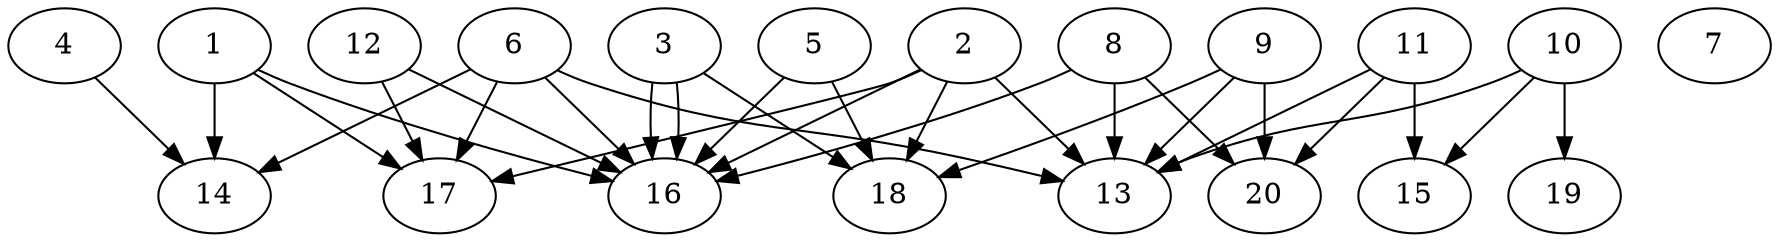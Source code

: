 // DAG automatically generated by daggen at Thu Oct  3 13:58:42 2019
// ./daggen --dot -n 20 --ccr 0.5 --fat 0.9 --regular 0.9 --density 0.6 --mindata 5242880 --maxdata 52428800 
digraph G {
  1 [size="56301568", alpha="0.09", expect_size="28150784"] 
  1 -> 14 [size ="28150784"]
  1 -> 16 [size ="28150784"]
  1 -> 17 [size ="28150784"]
  2 [size="42313728", alpha="0.18", expect_size="21156864"] 
  2 -> 13 [size ="21156864"]
  2 -> 16 [size ="21156864"]
  2 -> 17 [size ="21156864"]
  2 -> 18 [size ="21156864"]
  3 [size="50479104", alpha="0.04", expect_size="25239552"] 
  3 -> 16 [size ="25239552"]
  3 -> 16 [size ="25239552"]
  3 -> 18 [size ="25239552"]
  4 [size="77369344", alpha="0.02", expect_size="38684672"] 
  4 -> 14 [size ="38684672"]
  5 [size="34990080", alpha="0.11", expect_size="17495040"] 
  5 -> 16 [size ="17495040"]
  5 -> 18 [size ="17495040"]
  6 [size="58042368", alpha="0.15", expect_size="29021184"] 
  6 -> 13 [size ="29021184"]
  6 -> 14 [size ="29021184"]
  6 -> 16 [size ="29021184"]
  6 -> 17 [size ="29021184"]
  7 [size="55506944", alpha="0.19", expect_size="27753472"] 
  8 [size="58157056", alpha="0.07", expect_size="29078528"] 
  8 -> 13 [size ="29078528"]
  8 -> 16 [size ="29078528"]
  8 -> 20 [size ="29078528"]
  9 [size="83664896", alpha="0.16", expect_size="41832448"] 
  9 -> 13 [size ="41832448"]
  9 -> 18 [size ="41832448"]
  9 -> 20 [size ="41832448"]
  10 [size="60762112", alpha="0.18", expect_size="30381056"] 
  10 -> 13 [size ="30381056"]
  10 -> 15 [size ="30381056"]
  10 -> 19 [size ="30381056"]
  11 [size="17584128", alpha="0.14", expect_size="8792064"] 
  11 -> 13 [size ="8792064"]
  11 -> 15 [size ="8792064"]
  11 -> 20 [size ="8792064"]
  12 [size="61319168", alpha="0.12", expect_size="30659584"] 
  12 -> 16 [size ="30659584"]
  12 -> 17 [size ="30659584"]
  13 [size="52807680", alpha="0.06", expect_size="26403840"] 
  14 [size="72615936", alpha="0.04", expect_size="36307968"] 
  15 [size="81164288", alpha="0.11", expect_size="40582144"] 
  16 [size="38715392", alpha="0.16", expect_size="19357696"] 
  17 [size="15699968", alpha="0.03", expect_size="7849984"] 
  18 [size="103192576", alpha="0.05", expect_size="51596288"] 
  19 [size="41586688", alpha="0.04", expect_size="20793344"] 
  20 [size="23652352", alpha="0.17", expect_size="11826176"] 
}
